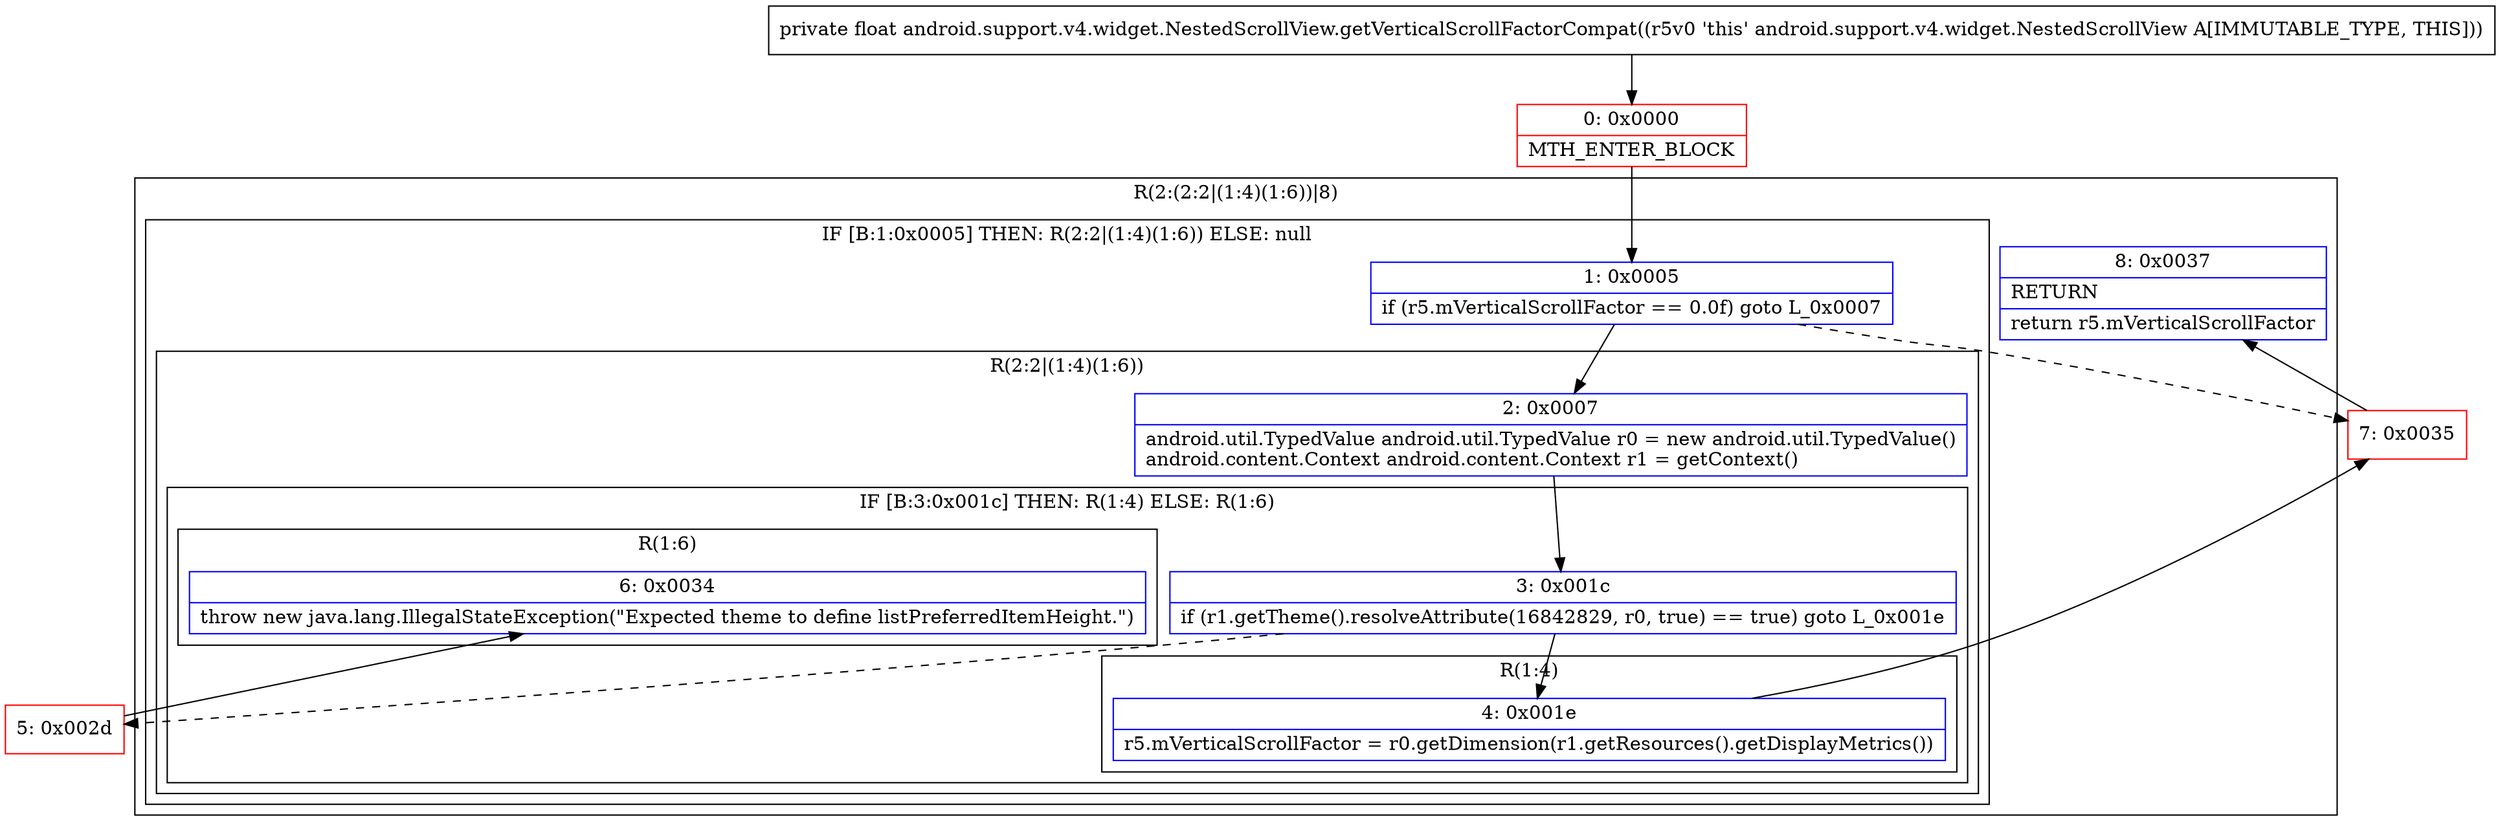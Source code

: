 digraph "CFG forandroid.support.v4.widget.NestedScrollView.getVerticalScrollFactorCompat()F" {
subgraph cluster_Region_362443180 {
label = "R(2:(2:2|(1:4)(1:6))|8)";
node [shape=record,color=blue];
subgraph cluster_IfRegion_1956388650 {
label = "IF [B:1:0x0005] THEN: R(2:2|(1:4)(1:6)) ELSE: null";
node [shape=record,color=blue];
Node_1 [shape=record,label="{1\:\ 0x0005|if (r5.mVerticalScrollFactor == 0.0f) goto L_0x0007\l}"];
subgraph cluster_Region_1812243168 {
label = "R(2:2|(1:4)(1:6))";
node [shape=record,color=blue];
Node_2 [shape=record,label="{2\:\ 0x0007|android.util.TypedValue android.util.TypedValue r0 = new android.util.TypedValue()\landroid.content.Context android.content.Context r1 = getContext()\l}"];
subgraph cluster_IfRegion_1954508269 {
label = "IF [B:3:0x001c] THEN: R(1:4) ELSE: R(1:6)";
node [shape=record,color=blue];
Node_3 [shape=record,label="{3\:\ 0x001c|if (r1.getTheme().resolveAttribute(16842829, r0, true) == true) goto L_0x001e\l}"];
subgraph cluster_Region_1646011259 {
label = "R(1:4)";
node [shape=record,color=blue];
Node_4 [shape=record,label="{4\:\ 0x001e|r5.mVerticalScrollFactor = r0.getDimension(r1.getResources().getDisplayMetrics())\l}"];
}
subgraph cluster_Region_1173728187 {
label = "R(1:6)";
node [shape=record,color=blue];
Node_6 [shape=record,label="{6\:\ 0x0034|throw new java.lang.IllegalStateException(\"Expected theme to define listPreferredItemHeight.\")\l}"];
}
}
}
}
Node_8 [shape=record,label="{8\:\ 0x0037|RETURN\l|return r5.mVerticalScrollFactor\l}"];
}
Node_0 [shape=record,color=red,label="{0\:\ 0x0000|MTH_ENTER_BLOCK\l}"];
Node_5 [shape=record,color=red,label="{5\:\ 0x002d}"];
Node_7 [shape=record,color=red,label="{7\:\ 0x0035}"];
MethodNode[shape=record,label="{private float android.support.v4.widget.NestedScrollView.getVerticalScrollFactorCompat((r5v0 'this' android.support.v4.widget.NestedScrollView A[IMMUTABLE_TYPE, THIS])) }"];
MethodNode -> Node_0;
Node_1 -> Node_2;
Node_1 -> Node_7[style=dashed];
Node_2 -> Node_3;
Node_3 -> Node_4;
Node_3 -> Node_5[style=dashed];
Node_4 -> Node_7;
Node_0 -> Node_1;
Node_5 -> Node_6;
Node_7 -> Node_8;
}

